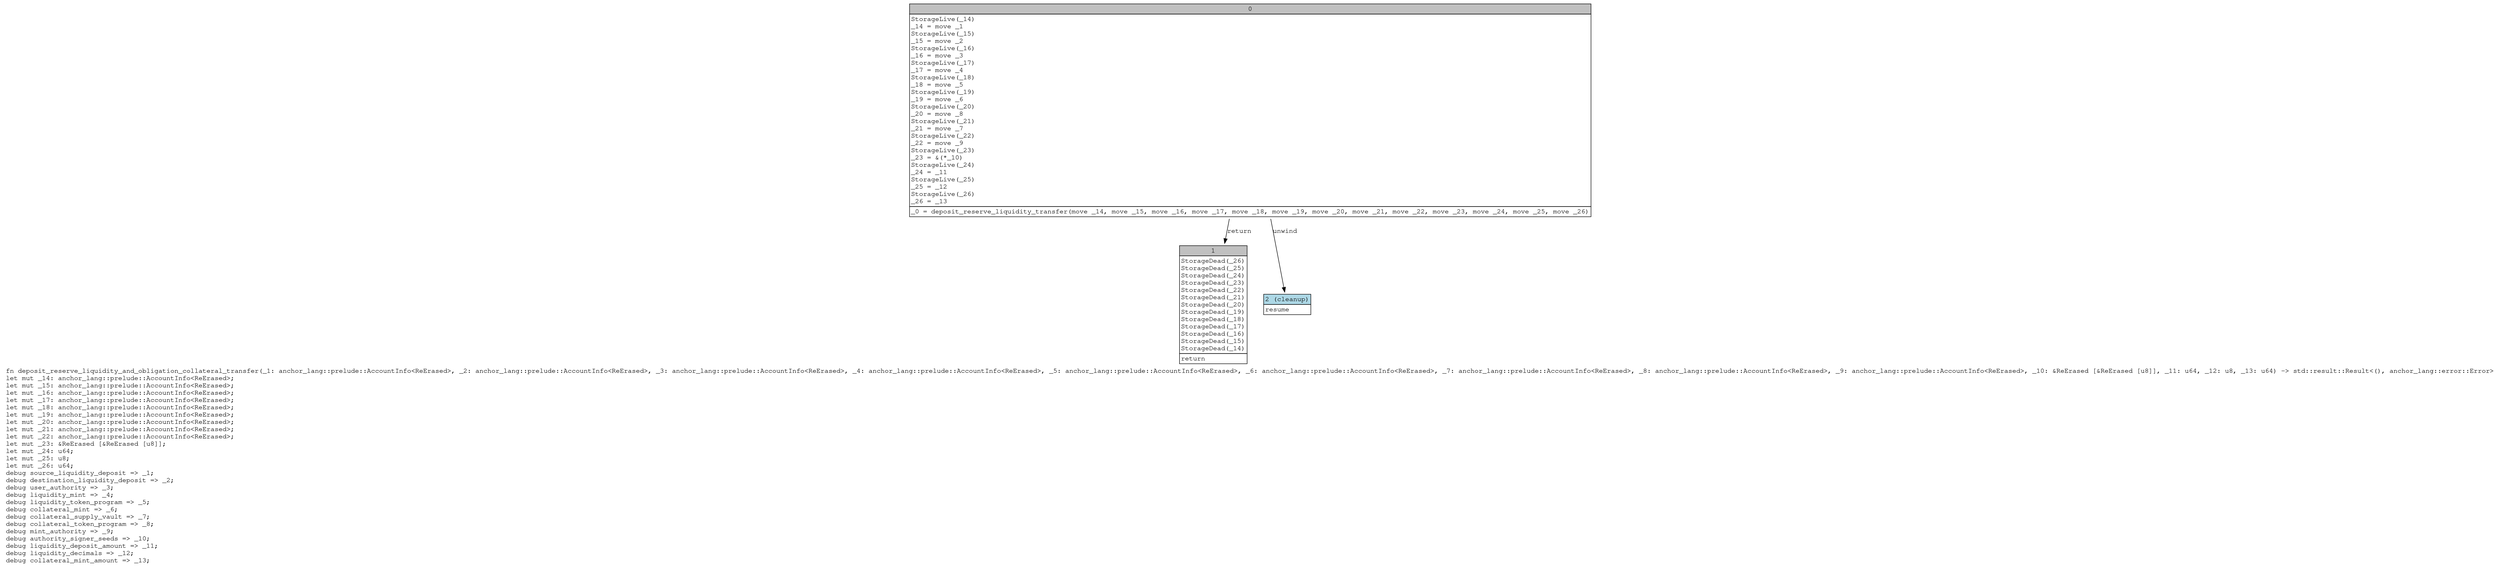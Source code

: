 digraph Mir_0_2803 {
    graph [fontname="Courier, monospace"];
    node [fontname="Courier, monospace"];
    edge [fontname="Courier, monospace"];
    label=<fn deposit_reserve_liquidity_and_obligation_collateral_transfer(_1: anchor_lang::prelude::AccountInfo&lt;ReErased&gt;, _2: anchor_lang::prelude::AccountInfo&lt;ReErased&gt;, _3: anchor_lang::prelude::AccountInfo&lt;ReErased&gt;, _4: anchor_lang::prelude::AccountInfo&lt;ReErased&gt;, _5: anchor_lang::prelude::AccountInfo&lt;ReErased&gt;, _6: anchor_lang::prelude::AccountInfo&lt;ReErased&gt;, _7: anchor_lang::prelude::AccountInfo&lt;ReErased&gt;, _8: anchor_lang::prelude::AccountInfo&lt;ReErased&gt;, _9: anchor_lang::prelude::AccountInfo&lt;ReErased&gt;, _10: &amp;ReErased [&amp;ReErased [u8]], _11: u64, _12: u8, _13: u64) -&gt; std::result::Result&lt;(), anchor_lang::error::Error&gt;<br align="left"/>let mut _14: anchor_lang::prelude::AccountInfo&lt;ReErased&gt;;<br align="left"/>let mut _15: anchor_lang::prelude::AccountInfo&lt;ReErased&gt;;<br align="left"/>let mut _16: anchor_lang::prelude::AccountInfo&lt;ReErased&gt;;<br align="left"/>let mut _17: anchor_lang::prelude::AccountInfo&lt;ReErased&gt;;<br align="left"/>let mut _18: anchor_lang::prelude::AccountInfo&lt;ReErased&gt;;<br align="left"/>let mut _19: anchor_lang::prelude::AccountInfo&lt;ReErased&gt;;<br align="left"/>let mut _20: anchor_lang::prelude::AccountInfo&lt;ReErased&gt;;<br align="left"/>let mut _21: anchor_lang::prelude::AccountInfo&lt;ReErased&gt;;<br align="left"/>let mut _22: anchor_lang::prelude::AccountInfo&lt;ReErased&gt;;<br align="left"/>let mut _23: &amp;ReErased [&amp;ReErased [u8]];<br align="left"/>let mut _24: u64;<br align="left"/>let mut _25: u8;<br align="left"/>let mut _26: u64;<br align="left"/>debug source_liquidity_deposit =&gt; _1;<br align="left"/>debug destination_liquidity_deposit =&gt; _2;<br align="left"/>debug user_authority =&gt; _3;<br align="left"/>debug liquidity_mint =&gt; _4;<br align="left"/>debug liquidity_token_program =&gt; _5;<br align="left"/>debug collateral_mint =&gt; _6;<br align="left"/>debug collateral_supply_vault =&gt; _7;<br align="left"/>debug collateral_token_program =&gt; _8;<br align="left"/>debug mint_authority =&gt; _9;<br align="left"/>debug authority_signer_seeds =&gt; _10;<br align="left"/>debug liquidity_deposit_amount =&gt; _11;<br align="left"/>debug liquidity_decimals =&gt; _12;<br align="left"/>debug collateral_mint_amount =&gt; _13;<br align="left"/>>;
    bb0__0_2803 [shape="none", label=<<table border="0" cellborder="1" cellspacing="0"><tr><td bgcolor="gray" align="center" colspan="1">0</td></tr><tr><td align="left" balign="left">StorageLive(_14)<br/>_14 = move _1<br/>StorageLive(_15)<br/>_15 = move _2<br/>StorageLive(_16)<br/>_16 = move _3<br/>StorageLive(_17)<br/>_17 = move _4<br/>StorageLive(_18)<br/>_18 = move _5<br/>StorageLive(_19)<br/>_19 = move _6<br/>StorageLive(_20)<br/>_20 = move _8<br/>StorageLive(_21)<br/>_21 = move _7<br/>StorageLive(_22)<br/>_22 = move _9<br/>StorageLive(_23)<br/>_23 = &amp;(*_10)<br/>StorageLive(_24)<br/>_24 = _11<br/>StorageLive(_25)<br/>_25 = _12<br/>StorageLive(_26)<br/>_26 = _13<br/></td></tr><tr><td align="left">_0 = deposit_reserve_liquidity_transfer(move _14, move _15, move _16, move _17, move _18, move _19, move _20, move _21, move _22, move _23, move _24, move _25, move _26)</td></tr></table>>];
    bb1__0_2803 [shape="none", label=<<table border="0" cellborder="1" cellspacing="0"><tr><td bgcolor="gray" align="center" colspan="1">1</td></tr><tr><td align="left" balign="left">StorageDead(_26)<br/>StorageDead(_25)<br/>StorageDead(_24)<br/>StorageDead(_23)<br/>StorageDead(_22)<br/>StorageDead(_21)<br/>StorageDead(_20)<br/>StorageDead(_19)<br/>StorageDead(_18)<br/>StorageDead(_17)<br/>StorageDead(_16)<br/>StorageDead(_15)<br/>StorageDead(_14)<br/></td></tr><tr><td align="left">return</td></tr></table>>];
    bb2__0_2803 [shape="none", label=<<table border="0" cellborder="1" cellspacing="0"><tr><td bgcolor="lightblue" align="center" colspan="1">2 (cleanup)</td></tr><tr><td align="left">resume</td></tr></table>>];
    bb0__0_2803 -> bb1__0_2803 [label="return"];
    bb0__0_2803 -> bb2__0_2803 [label="unwind"];
}

